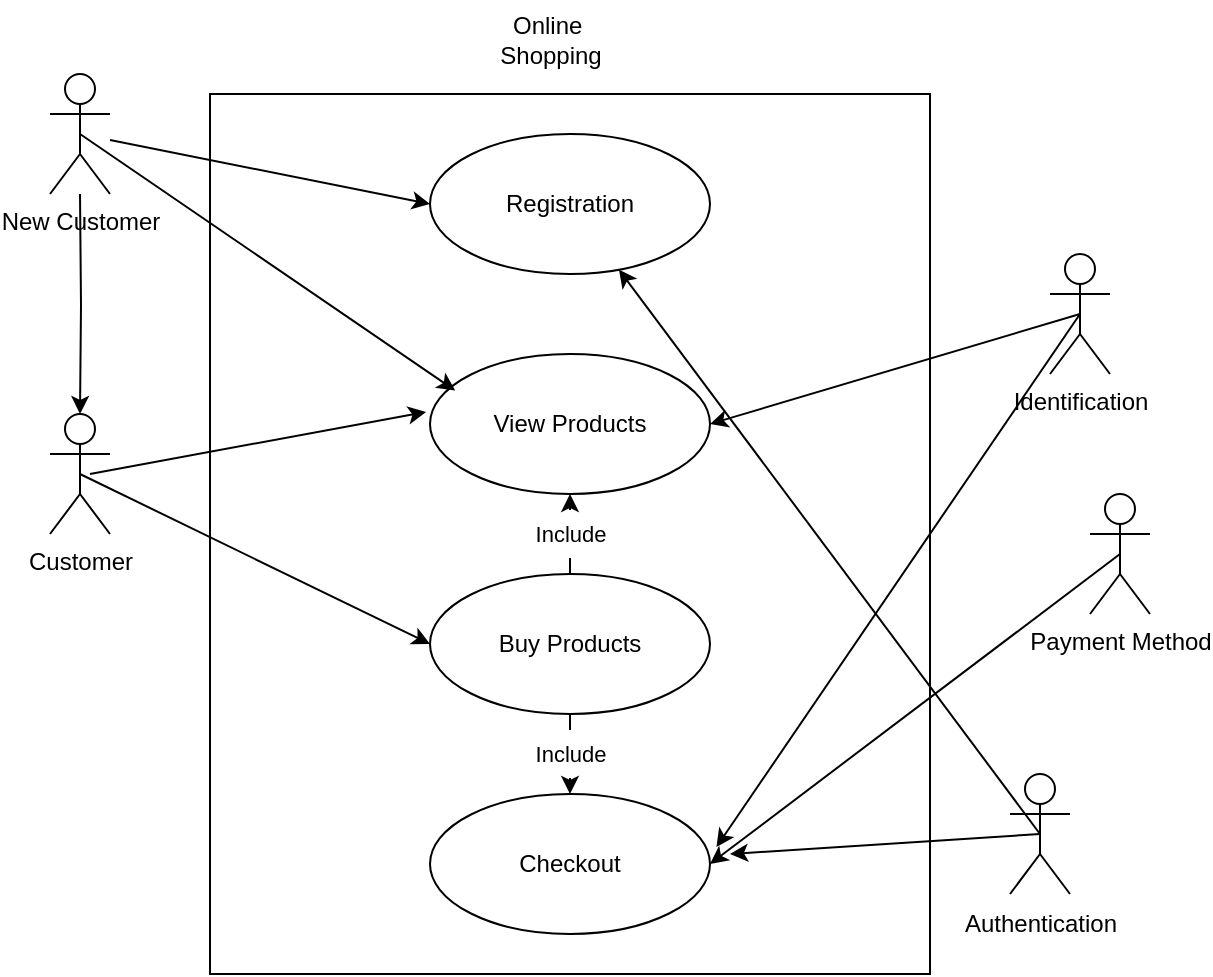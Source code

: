 <mxfile version="28.2.3">
  <diagram name="Page-1" id="LZ7tbfKP0IxgWmlLpSGS">
    <mxGraphModel dx="1148" dy="687" grid="1" gridSize="10" guides="1" tooltips="1" connect="1" arrows="1" fold="1" page="1" pageScale="1" pageWidth="850" pageHeight="1100" math="0" shadow="0">
      <root>
        <mxCell id="0" />
        <mxCell id="1" parent="0" />
        <mxCell id="JIYJ0liamTjXYSsqaaI1-1" value="" style="html=1;whiteSpace=wrap;" vertex="1" parent="1">
          <mxGeometry x="120" y="80" width="360" height="440" as="geometry" />
        </mxCell>
        <mxCell id="JIYJ0liamTjXYSsqaaI1-34" style="rounded=0;orthogonalLoop=1;jettySize=auto;html=1;exitX=0.5;exitY=0.5;exitDx=0;exitDy=0;exitPerimeter=0;entryX=0;entryY=0.5;entryDx=0;entryDy=0;" edge="1" parent="1" source="JIYJ0liamTjXYSsqaaI1-5" target="JIYJ0liamTjXYSsqaaI1-8">
          <mxGeometry relative="1" as="geometry" />
        </mxCell>
        <mxCell id="JIYJ0liamTjXYSsqaaI1-5" value="Customer" style="shape=umlActor;verticalLabelPosition=bottom;verticalAlign=top;html=1;" vertex="1" parent="1">
          <mxGeometry x="40" y="240" width="30" height="60" as="geometry" />
        </mxCell>
        <mxCell id="JIYJ0liamTjXYSsqaaI1-26" style="rounded=0;orthogonalLoop=1;jettySize=auto;html=1;exitX=0.5;exitY=0.5;exitDx=0;exitDy=0;exitPerimeter=0;" edge="1" parent="1" source="JIYJ0liamTjXYSsqaaI1-6" target="JIYJ0liamTjXYSsqaaI1-11">
          <mxGeometry relative="1" as="geometry" />
        </mxCell>
        <mxCell id="JIYJ0liamTjXYSsqaaI1-27" style="rounded=0;orthogonalLoop=1;jettySize=auto;html=1;exitX=0.5;exitY=0.5;exitDx=0;exitDy=0;exitPerimeter=0;" edge="1" parent="1" source="JIYJ0liamTjXYSsqaaI1-6">
          <mxGeometry relative="1" as="geometry">
            <mxPoint x="380" y="460" as="targetPoint" />
          </mxGeometry>
        </mxCell>
        <mxCell id="JIYJ0liamTjXYSsqaaI1-6" value="" style="shape=umlActor;verticalLabelPosition=bottom;verticalAlign=top;html=1;" vertex="1" parent="1">
          <mxGeometry x="520" y="420" width="30" height="60" as="geometry" />
        </mxCell>
        <mxCell id="JIYJ0liamTjXYSsqaaI1-7" value="View Products" style="ellipse;whiteSpace=wrap;html=1;" vertex="1" parent="1">
          <mxGeometry x="230" y="210" width="140" height="70" as="geometry" />
        </mxCell>
        <mxCell id="JIYJ0liamTjXYSsqaaI1-15" value="Include" style="edgeStyle=orthogonalEdgeStyle;rounded=0;orthogonalLoop=1;jettySize=auto;html=1;exitX=0.5;exitY=0;exitDx=0;exitDy=0;entryX=0.5;entryY=1;entryDx=0;entryDy=0;dashed=1;dashPattern=8 8;" edge="1" parent="1" source="JIYJ0liamTjXYSsqaaI1-8" target="JIYJ0liamTjXYSsqaaI1-7">
          <mxGeometry relative="1" as="geometry" />
        </mxCell>
        <mxCell id="JIYJ0liamTjXYSsqaaI1-16" value="Include" style="edgeStyle=orthogonalEdgeStyle;rounded=0;orthogonalLoop=1;jettySize=auto;html=1;exitX=0.5;exitY=1;exitDx=0;exitDy=0;entryX=0.5;entryY=0;entryDx=0;entryDy=0;dashed=1;dashPattern=8 8;" edge="1" parent="1" source="JIYJ0liamTjXYSsqaaI1-8" target="JIYJ0liamTjXYSsqaaI1-10">
          <mxGeometry relative="1" as="geometry" />
        </mxCell>
        <mxCell id="JIYJ0liamTjXYSsqaaI1-8" value="Buy Products" style="ellipse;whiteSpace=wrap;html=1;" vertex="1" parent="1">
          <mxGeometry x="230" y="320" width="140" height="70" as="geometry" />
        </mxCell>
        <mxCell id="JIYJ0liamTjXYSsqaaI1-10" value="Checkout" style="ellipse;whiteSpace=wrap;html=1;" vertex="1" parent="1">
          <mxGeometry x="230" y="430" width="140" height="70" as="geometry" />
        </mxCell>
        <mxCell id="JIYJ0liamTjXYSsqaaI1-11" value="Registration" style="ellipse;whiteSpace=wrap;html=1;" vertex="1" parent="1">
          <mxGeometry x="230" y="100" width="140" height="70" as="geometry" />
        </mxCell>
        <mxCell id="JIYJ0liamTjXYSsqaaI1-12" value="&lt;div&gt;Authentication&lt;br&gt;&lt;/div&gt;" style="text;html=1;align=center;verticalAlign=middle;resizable=0;points=[];autosize=1;strokeColor=none;fillColor=none;" vertex="1" parent="1">
          <mxGeometry x="485" y="480" width="100" height="30" as="geometry" />
        </mxCell>
        <mxCell id="JIYJ0liamTjXYSsqaaI1-25" style="rounded=0;orthogonalLoop=1;jettySize=auto;html=1;exitX=0.5;exitY=0.5;exitDx=0;exitDy=0;exitPerimeter=0;entryX=1;entryY=0.5;entryDx=0;entryDy=0;" edge="1" parent="1" source="JIYJ0liamTjXYSsqaaI1-13" target="JIYJ0liamTjXYSsqaaI1-10">
          <mxGeometry relative="1" as="geometry" />
        </mxCell>
        <mxCell id="JIYJ0liamTjXYSsqaaI1-13" value="Payment Method" style="shape=umlActor;verticalLabelPosition=bottom;verticalAlign=top;html=1;" vertex="1" parent="1">
          <mxGeometry x="560" y="280" width="30" height="60" as="geometry" />
        </mxCell>
        <mxCell id="JIYJ0liamTjXYSsqaaI1-18" value="" style="endArrow=classic;html=1;rounded=0;entryX=-0.014;entryY=0.414;entryDx=0;entryDy=0;entryPerimeter=0;" edge="1" parent="1" target="JIYJ0liamTjXYSsqaaI1-7">
          <mxGeometry width="50" height="50" relative="1" as="geometry">
            <mxPoint x="60" y="270" as="sourcePoint" />
            <mxPoint x="110" y="220" as="targetPoint" />
          </mxGeometry>
        </mxCell>
        <mxCell id="JIYJ0liamTjXYSsqaaI1-21" value="New Customer" style="shape=umlActor;verticalLabelPosition=bottom;verticalAlign=top;html=1;" vertex="1" parent="1">
          <mxGeometry x="40" y="70" width="30" height="60" as="geometry" />
        </mxCell>
        <mxCell id="JIYJ0liamTjXYSsqaaI1-24" value="" style="endArrow=classic;html=1;rounded=0;entryX=0;entryY=0.5;entryDx=0;entryDy=0;" edge="1" parent="1" source="JIYJ0liamTjXYSsqaaI1-21" target="JIYJ0liamTjXYSsqaaI1-11">
          <mxGeometry width="50" height="50" relative="1" as="geometry">
            <mxPoint x="250" y="280" as="sourcePoint" />
            <mxPoint x="300" y="230" as="targetPoint" />
          </mxGeometry>
        </mxCell>
        <mxCell id="JIYJ0liamTjXYSsqaaI1-30" style="rounded=0;orthogonalLoop=1;jettySize=auto;html=1;exitX=0.5;exitY=0.5;exitDx=0;exitDy=0;exitPerimeter=0;entryX=1;entryY=0.5;entryDx=0;entryDy=0;" edge="1" parent="1" source="JIYJ0liamTjXYSsqaaI1-28" target="JIYJ0liamTjXYSsqaaI1-7">
          <mxGeometry relative="1" as="geometry" />
        </mxCell>
        <mxCell id="JIYJ0liamTjXYSsqaaI1-28" value="Identification" style="shape=umlActor;verticalLabelPosition=bottom;verticalAlign=top;html=1;" vertex="1" parent="1">
          <mxGeometry x="540" y="160" width="30" height="60" as="geometry" />
        </mxCell>
        <mxCell id="JIYJ0liamTjXYSsqaaI1-29" style="rounded=0;orthogonalLoop=1;jettySize=auto;html=1;exitX=0.5;exitY=0.5;exitDx=0;exitDy=0;exitPerimeter=0;entryX=1.023;entryY=0.379;entryDx=0;entryDy=0;entryPerimeter=0;" edge="1" parent="1" source="JIYJ0liamTjXYSsqaaI1-28" target="JIYJ0liamTjXYSsqaaI1-10">
          <mxGeometry relative="1" as="geometry" />
        </mxCell>
        <mxCell id="JIYJ0liamTjXYSsqaaI1-31" style="edgeStyle=orthogonalEdgeStyle;rounded=0;orthogonalLoop=1;jettySize=auto;html=1;entryX=0.5;entryY=0;entryDx=0;entryDy=0;entryPerimeter=0;" edge="1" parent="1" target="JIYJ0liamTjXYSsqaaI1-5">
          <mxGeometry relative="1" as="geometry">
            <mxPoint x="55" y="130" as="sourcePoint" />
          </mxGeometry>
        </mxCell>
        <mxCell id="JIYJ0liamTjXYSsqaaI1-32" style="rounded=0;orthogonalLoop=1;jettySize=auto;html=1;exitX=0.5;exitY=0.5;exitDx=0;exitDy=0;exitPerimeter=0;entryX=0.09;entryY=0.261;entryDx=0;entryDy=0;entryPerimeter=0;" edge="1" parent="1" source="JIYJ0liamTjXYSsqaaI1-21" target="JIYJ0liamTjXYSsqaaI1-7">
          <mxGeometry relative="1" as="geometry" />
        </mxCell>
        <mxCell id="JIYJ0liamTjXYSsqaaI1-33" value="Online&amp;nbsp;&lt;div&gt;Shopping&lt;/div&gt;" style="text;html=1;align=center;verticalAlign=middle;resizable=0;points=[];autosize=1;strokeColor=none;fillColor=none;" vertex="1" parent="1">
          <mxGeometry x="255" y="33" width="70" height="40" as="geometry" />
        </mxCell>
      </root>
    </mxGraphModel>
  </diagram>
</mxfile>
